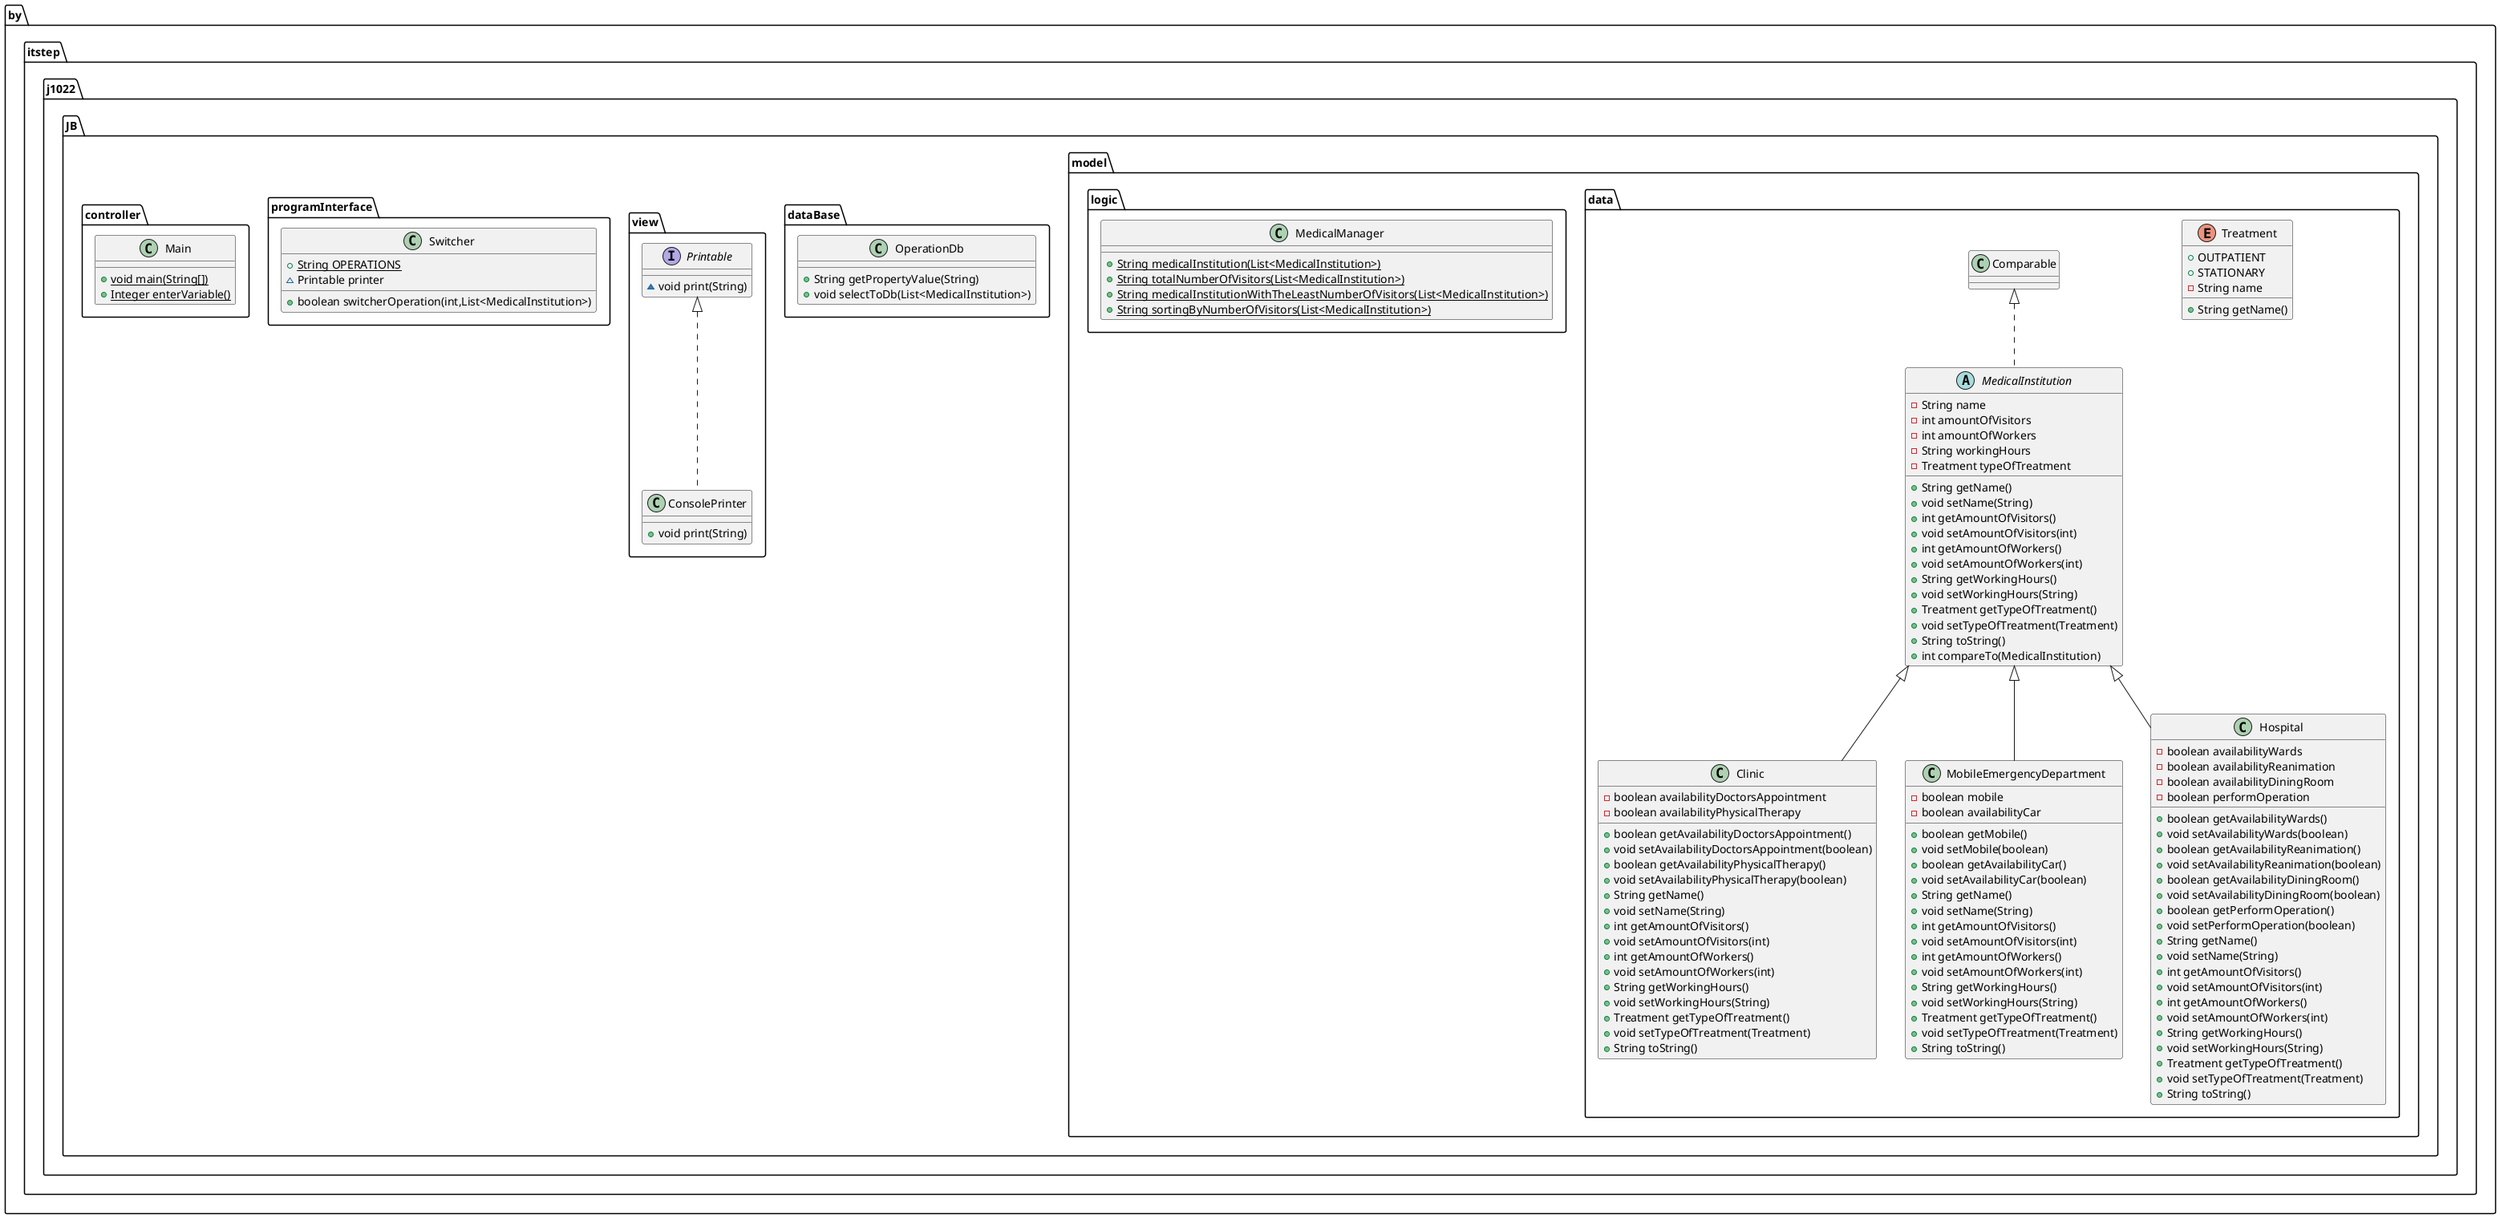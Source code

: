 @startuml
class by.itstep.j1022.JB.model.data.Clinic {
- boolean availabilityDoctorsAppointment
- boolean availabilityPhysicalTherapy
+ boolean getAvailabilityDoctorsAppointment()
+ void setAvailabilityDoctorsAppointment(boolean)
+ boolean getAvailabilityPhysicalTherapy()
+ void setAvailabilityPhysicalTherapy(boolean)
+ String getName()
+ void setName(String)
+ int getAmountOfVisitors()
+ void setAmountOfVisitors(int)
+ int getAmountOfWorkers()
+ void setAmountOfWorkers(int)
+ String getWorkingHours()
+ void setWorkingHours(String)
+ Treatment getTypeOfTreatment()
+ void setTypeOfTreatment(Treatment)
+ String toString()
}
class by.itstep.j1022.JB.dataBase.OperationDb {
+ String getPropertyValue(String)
+ void selectToDb(List<MedicalInstitution>)
}
enum by.itstep.j1022.JB.model.data.Treatment {
+  OUTPATIENT
+  STATIONARY
- String name
+ String getName()
}
class by.itstep.j1022.JB.model.data.MobileEmergencyDepartment {
- boolean mobile
- boolean availabilityCar
+ boolean getMobile()
+ void setMobile(boolean)
+ boolean getAvailabilityCar()
+ void setAvailabilityCar(boolean)
+ String getName()
+ void setName(String)
+ int getAmountOfVisitors()
+ void setAmountOfVisitors(int)
+ int getAmountOfWorkers()
+ void setAmountOfWorkers(int)
+ String getWorkingHours()
+ void setWorkingHours(String)
+ Treatment getTypeOfTreatment()
+ void setTypeOfTreatment(Treatment)
+ String toString()
}
abstract class by.itstep.j1022.JB.model.data.MedicalInstitution {
- String name
- int amountOfVisitors
- int amountOfWorkers
- String workingHours
- Treatment typeOfTreatment
+ String getName()
+ void setName(String)
+ int getAmountOfVisitors()
+ void setAmountOfVisitors(int)
+ int getAmountOfWorkers()
+ void setAmountOfWorkers(int)
+ String getWorkingHours()
+ void setWorkingHours(String)
+ Treatment getTypeOfTreatment()
+ void setTypeOfTreatment(Treatment)
+ String toString()
+ int compareTo(MedicalInstitution)
}
interface by.itstep.j1022.JB.view.Printable {
~ void print(String)
}
class by.itstep.j1022.JB.model.logic.MedicalManager {
+ {static} String medicalInstitution(List<MedicalInstitution>)
+ {static} String totalNumberOfVisitors(List<MedicalInstitution>)
+ {static} String medicalInstitutionWithTheLeastNumberOfVisitors(List<MedicalInstitution>)
+ {static} String sortingByNumberOfVisitors(List<MedicalInstitution>)
}
class by.itstep.j1022.JB.programInterface.Switcher {
+ {static} String OPERATIONS
~ Printable printer
+ boolean switcherOperation(int,List<MedicalInstitution>)
}
class by.itstep.j1022.JB.model.data.Hospital {
- boolean availabilityWards
- boolean availabilityReanimation
- boolean availabilityDiningRoom
- boolean performOperation
+ boolean getAvailabilityWards()
+ void setAvailabilityWards(boolean)
+ boolean getAvailabilityReanimation()
+ void setAvailabilityReanimation(boolean)
+ boolean getAvailabilityDiningRoom()
+ void setAvailabilityDiningRoom(boolean)
+ boolean getPerformOperation()
+ void setPerformOperation(boolean)
+ String getName()
+ void setName(String)
+ int getAmountOfVisitors()
+ void setAmountOfVisitors(int)
+ int getAmountOfWorkers()
+ void setAmountOfWorkers(int)
+ String getWorkingHours()
+ void setWorkingHours(String)
+ Treatment getTypeOfTreatment()
+ void setTypeOfTreatment(Treatment)
+ String toString()
}
class by.itstep.j1022.JB.controller.Main {
+ {static} void main(String[])
+ {static} Integer enterVariable()
}
class by.itstep.j1022.JB.view.ConsolePrinter {
+ void print(String)
}


by.itstep.j1022.JB.model.data.MedicalInstitution <|-- by.itstep.j1022.JB.model.data.Clinic
by.itstep.j1022.JB.model.data.MedicalInstitution <|-- by.itstep.j1022.JB.model.data.MobileEmergencyDepartment
by.itstep.j1022.JB.model.data.Comparable <|.. by.itstep.j1022.JB.model.data.MedicalInstitution
by.itstep.j1022.JB.model.data.MedicalInstitution <|-- by.itstep.j1022.JB.model.data.Hospital
by.itstep.j1022.JB.view.Printable <|.. by.itstep.j1022.JB.view.ConsolePrinter
@enduml